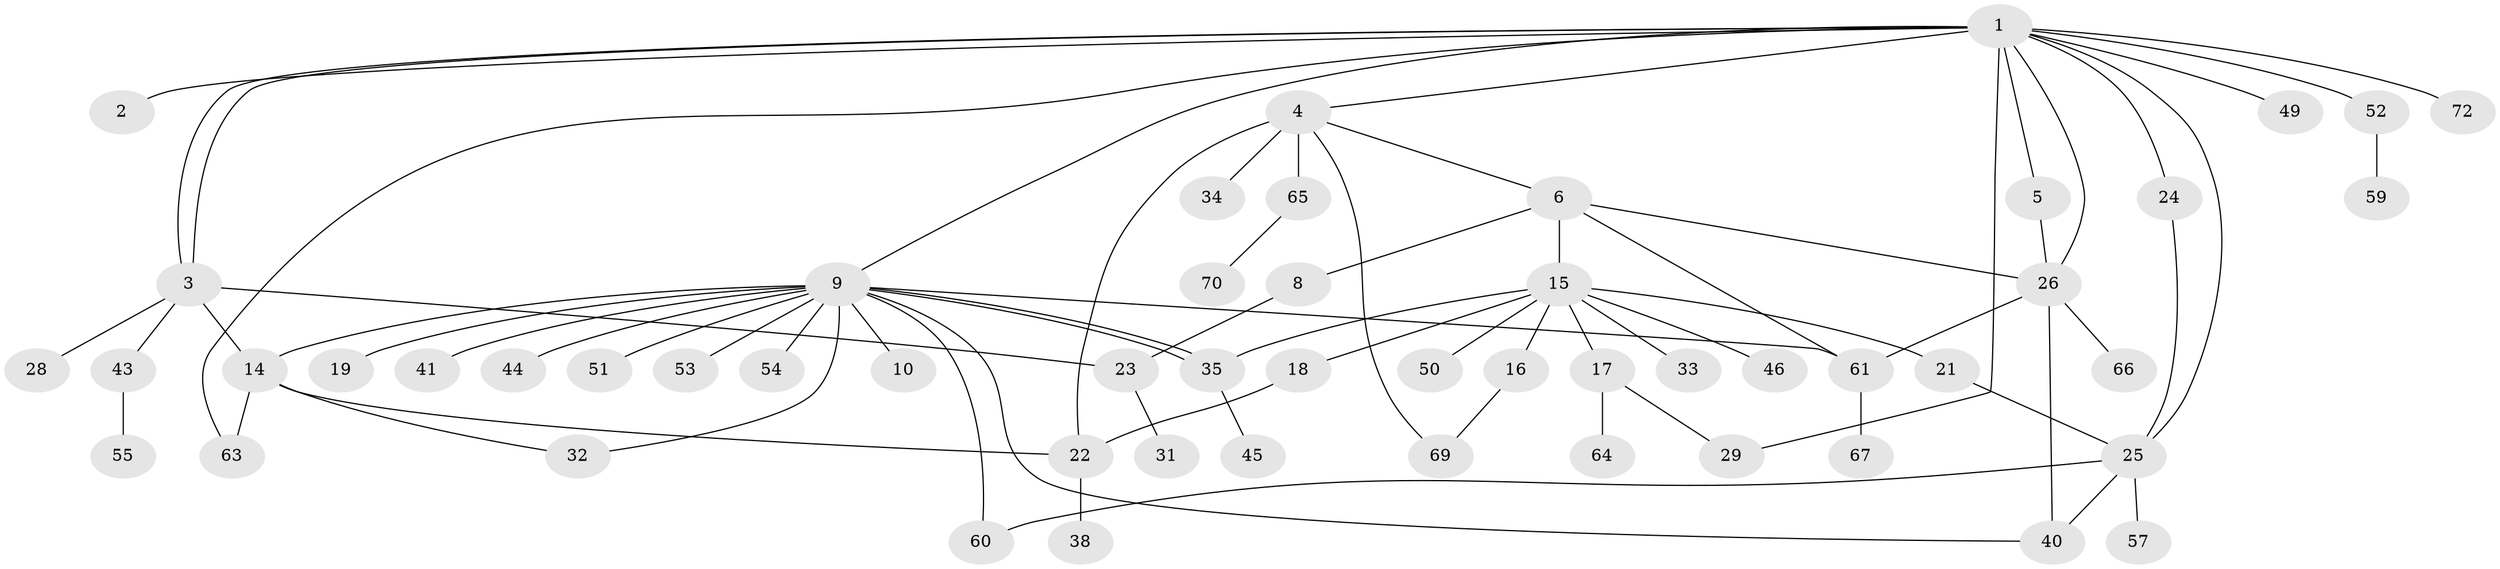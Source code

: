 // original degree distribution, {14: 0.013888888888888888, 1: 0.4722222222222222, 6: 0.027777777777777776, 7: 0.013888888888888888, 3: 0.1111111111111111, 5: 0.05555555555555555, 2: 0.2222222222222222, 17: 0.013888888888888888, 10: 0.013888888888888888, 4: 0.05555555555555555}
// Generated by graph-tools (version 1.1) at 2025/11/02/27/25 16:11:11]
// undirected, 54 vertices, 73 edges
graph export_dot {
graph [start="1"]
  node [color=gray90,style=filled];
  1 [super="+7"];
  2;
  3 [super="+12"];
  4 [super="+13"];
  5 [super="+11"];
  6 [super="+62"];
  8 [super="+47"];
  9 [super="+20"];
  10;
  14 [super="+37"];
  15 [super="+42"];
  16 [super="+56"];
  17 [super="+27"];
  18;
  19;
  21;
  22 [super="+30"];
  23 [super="+68"];
  24;
  25 [super="+36"];
  26 [super="+39"];
  28;
  29;
  31;
  32;
  33;
  34;
  35 [super="+58"];
  38;
  40;
  41;
  43 [super="+48"];
  44;
  45;
  46;
  49;
  50;
  51;
  52;
  53;
  54;
  55;
  57;
  59;
  60;
  61;
  63;
  64;
  65 [super="+71"];
  66;
  67;
  69;
  70;
  72;
  1 -- 2;
  1 -- 3;
  1 -- 3;
  1 -- 4;
  1 -- 5;
  1 -- 9;
  1 -- 24;
  1 -- 25;
  1 -- 49;
  1 -- 52;
  1 -- 63;
  1 -- 72;
  1 -- 29;
  1 -- 26;
  3 -- 14;
  3 -- 43;
  3 -- 23;
  3 -- 28;
  4 -- 6;
  4 -- 34;
  4 -- 65 [weight=2];
  4 -- 69;
  4 -- 22;
  5 -- 26;
  6 -- 8;
  6 -- 15;
  6 -- 26;
  6 -- 61;
  8 -- 23;
  9 -- 10;
  9 -- 14;
  9 -- 19;
  9 -- 32;
  9 -- 35;
  9 -- 35;
  9 -- 40;
  9 -- 41;
  9 -- 44;
  9 -- 51;
  9 -- 53;
  9 -- 54;
  9 -- 60;
  9 -- 61;
  14 -- 22;
  14 -- 32;
  14 -- 63;
  15 -- 16;
  15 -- 17;
  15 -- 18;
  15 -- 21;
  15 -- 33;
  15 -- 35;
  15 -- 46;
  15 -- 50;
  16 -- 69;
  17 -- 29;
  17 -- 64;
  18 -- 22;
  21 -- 25;
  22 -- 38;
  23 -- 31;
  24 -- 25;
  25 -- 40;
  25 -- 60;
  25 -- 57;
  26 -- 66;
  26 -- 40;
  26 -- 61;
  35 -- 45;
  43 -- 55;
  52 -- 59;
  61 -- 67;
  65 -- 70;
}
